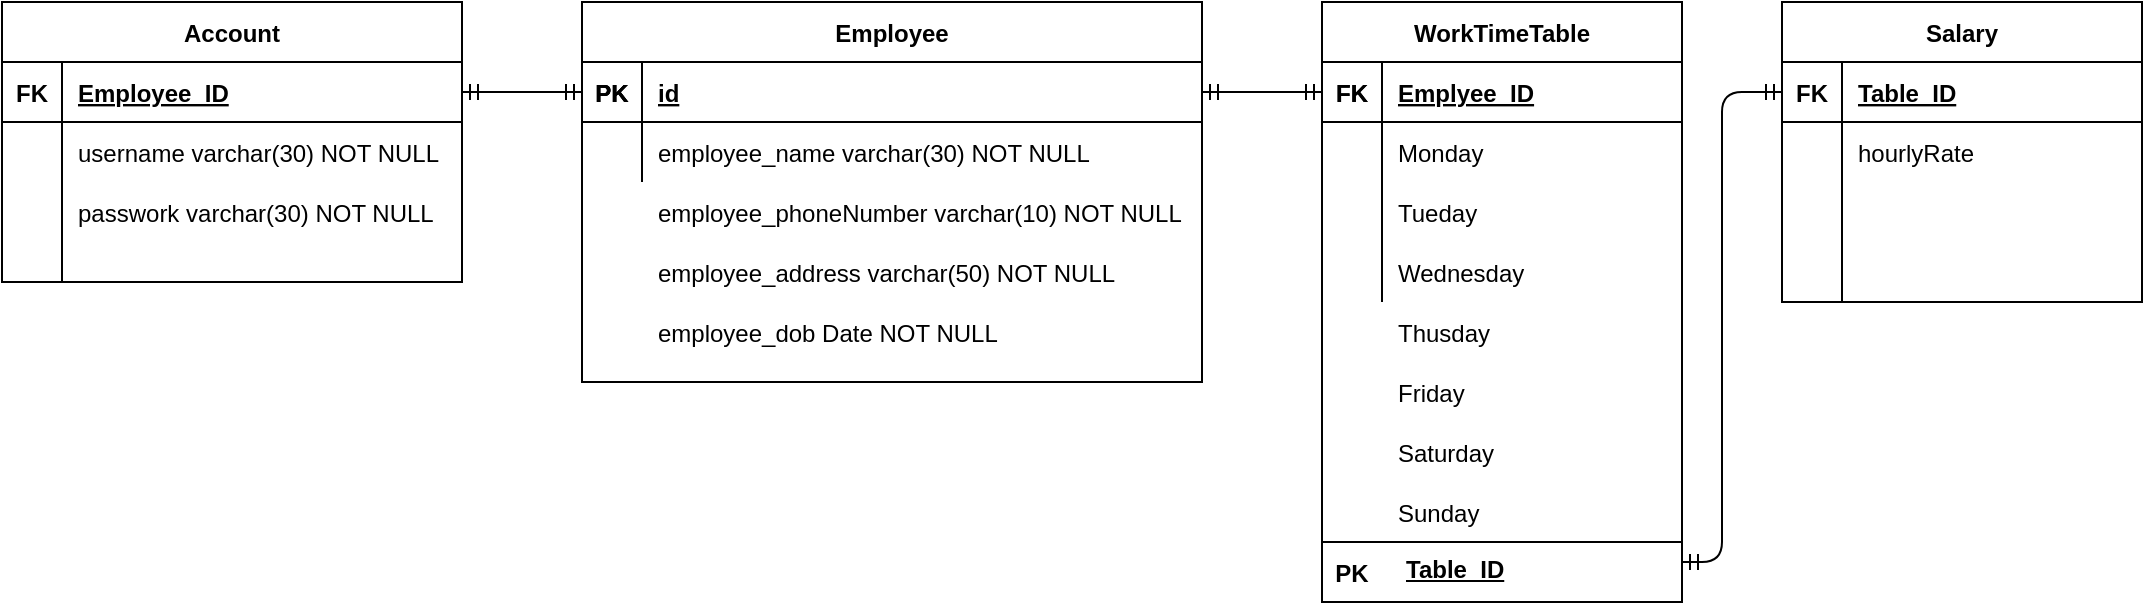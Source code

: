 <mxfile version="13.8.7" type="github">
  <diagram id="R2lEEEUBdFMjLlhIrx00" name="Page-1">
    <mxGraphModel dx="2071" dy="644" grid="1" gridSize="10" guides="1" tooltips="1" connect="1" arrows="1" fold="1" page="1" pageScale="1" pageWidth="850" pageHeight="1100" math="0" shadow="0" extFonts="Permanent Marker^https://fonts.googleapis.com/css?family=Permanent+Marker">
      <root>
        <mxCell id="0" />
        <mxCell id="1" parent="0" />
        <mxCell id="C-vyLk0tnHw3VtMMgP7b-23" value="Employee" style="shape=table;startSize=30;container=1;collapsible=1;childLayout=tableLayout;fixedRows=1;rowLines=0;fontStyle=1;align=center;resizeLast=1;" parent="1" vertex="1">
          <mxGeometry x="-20" y="120" width="310" height="190" as="geometry" />
        </mxCell>
        <mxCell id="C-vyLk0tnHw3VtMMgP7b-24" value="" style="shape=partialRectangle;collapsible=0;dropTarget=0;pointerEvents=0;fillColor=none;points=[[0,0.5],[1,0.5]];portConstraint=eastwest;top=0;left=0;right=0;bottom=1;" parent="C-vyLk0tnHw3VtMMgP7b-23" vertex="1">
          <mxGeometry y="30" width="310" height="30" as="geometry" />
        </mxCell>
        <mxCell id="C-vyLk0tnHw3VtMMgP7b-25" value="PK" style="shape=partialRectangle;overflow=hidden;connectable=0;fillColor=none;top=0;left=0;bottom=0;right=0;fontStyle=1;" parent="C-vyLk0tnHw3VtMMgP7b-24" vertex="1">
          <mxGeometry width="30" height="30" as="geometry" />
        </mxCell>
        <mxCell id="C-vyLk0tnHw3VtMMgP7b-26" value="id" style="shape=partialRectangle;overflow=hidden;connectable=0;fillColor=none;top=0;left=0;bottom=0;right=0;align=left;spacingLeft=6;fontStyle=5;" parent="C-vyLk0tnHw3VtMMgP7b-24" vertex="1">
          <mxGeometry x="30" width="280" height="30" as="geometry" />
        </mxCell>
        <mxCell id="C-vyLk0tnHw3VtMMgP7b-27" value="" style="shape=partialRectangle;collapsible=0;dropTarget=0;pointerEvents=0;fillColor=none;points=[[0,0.5],[1,0.5]];portConstraint=eastwest;top=0;left=0;right=0;bottom=0;" parent="C-vyLk0tnHw3VtMMgP7b-23" vertex="1">
          <mxGeometry y="60" width="310" height="30" as="geometry" />
        </mxCell>
        <mxCell id="C-vyLk0tnHw3VtMMgP7b-28" value="" style="shape=partialRectangle;overflow=hidden;connectable=0;fillColor=none;top=0;left=0;bottom=0;right=0;" parent="C-vyLk0tnHw3VtMMgP7b-27" vertex="1">
          <mxGeometry width="30" height="30" as="geometry" />
        </mxCell>
        <mxCell id="C-vyLk0tnHw3VtMMgP7b-29" value="employee_name varchar(30) NOT NULL" style="shape=partialRectangle;overflow=hidden;connectable=0;fillColor=none;top=0;left=0;bottom=0;right=0;align=left;spacingLeft=6;" parent="C-vyLk0tnHw3VtMMgP7b-27" vertex="1">
          <mxGeometry x="30" width="280" height="30" as="geometry" />
        </mxCell>
        <mxCell id="t9ZuwWE9Nf1TYpsRSGS5-1" value="employee_phoneNumber varchar(10) NOT NULL" style="shape=partialRectangle;overflow=hidden;connectable=0;fillColor=none;top=0;left=0;bottom=0;right=0;align=left;spacingLeft=6;" vertex="1" parent="1">
          <mxGeometry x="10" y="210" width="280" height="30" as="geometry" />
        </mxCell>
        <mxCell id="t9ZuwWE9Nf1TYpsRSGS5-2" value="employee_address varchar(50) NOT NULL" style="shape=partialRectangle;overflow=hidden;connectable=0;fillColor=none;top=0;left=0;bottom=0;right=0;align=left;spacingLeft=6;" vertex="1" parent="1">
          <mxGeometry x="10" y="240" width="300" height="30" as="geometry" />
        </mxCell>
        <mxCell id="t9ZuwWE9Nf1TYpsRSGS5-3" value="employee_dob Date NOT NULL" style="shape=partialRectangle;overflow=hidden;connectable=0;fillColor=none;top=0;left=0;bottom=0;right=0;align=left;spacingLeft=6;" vertex="1" parent="1">
          <mxGeometry x="10" y="270" width="300" height="30" as="geometry" />
        </mxCell>
        <mxCell id="t9ZuwWE9Nf1TYpsRSGS5-4" value="Account" style="shape=table;startSize=30;container=1;collapsible=1;childLayout=tableLayout;fixedRows=1;rowLines=0;fontStyle=1;align=center;resizeLast=1;" vertex="1" parent="1">
          <mxGeometry x="-310" y="120" width="230" height="140" as="geometry" />
        </mxCell>
        <mxCell id="t9ZuwWE9Nf1TYpsRSGS5-5" value="" style="shape=partialRectangle;collapsible=0;dropTarget=0;pointerEvents=0;fillColor=none;top=0;left=0;bottom=1;right=0;points=[[0,0.5],[1,0.5]];portConstraint=eastwest;" vertex="1" parent="t9ZuwWE9Nf1TYpsRSGS5-4">
          <mxGeometry y="30" width="230" height="30" as="geometry" />
        </mxCell>
        <mxCell id="t9ZuwWE9Nf1TYpsRSGS5-6" value="FK" style="shape=partialRectangle;connectable=0;fillColor=none;top=0;left=0;bottom=0;right=0;fontStyle=1;overflow=hidden;" vertex="1" parent="t9ZuwWE9Nf1TYpsRSGS5-5">
          <mxGeometry width="30" height="30" as="geometry" />
        </mxCell>
        <mxCell id="t9ZuwWE9Nf1TYpsRSGS5-7" value="Employee_ID" style="shape=partialRectangle;connectable=0;fillColor=none;top=0;left=0;bottom=0;right=0;align=left;spacingLeft=6;fontStyle=5;overflow=hidden;" vertex="1" parent="t9ZuwWE9Nf1TYpsRSGS5-5">
          <mxGeometry x="30" width="200" height="30" as="geometry" />
        </mxCell>
        <mxCell id="t9ZuwWE9Nf1TYpsRSGS5-8" value="" style="shape=partialRectangle;collapsible=0;dropTarget=0;pointerEvents=0;fillColor=none;top=0;left=0;bottom=0;right=0;points=[[0,0.5],[1,0.5]];portConstraint=eastwest;" vertex="1" parent="t9ZuwWE9Nf1TYpsRSGS5-4">
          <mxGeometry y="60" width="230" height="30" as="geometry" />
        </mxCell>
        <mxCell id="t9ZuwWE9Nf1TYpsRSGS5-9" value="" style="shape=partialRectangle;connectable=0;fillColor=none;top=0;left=0;bottom=0;right=0;editable=1;overflow=hidden;" vertex="1" parent="t9ZuwWE9Nf1TYpsRSGS5-8">
          <mxGeometry width="30" height="30" as="geometry" />
        </mxCell>
        <mxCell id="t9ZuwWE9Nf1TYpsRSGS5-10" value="username varchar(30) NOT NULL" style="shape=partialRectangle;connectable=0;fillColor=none;top=0;left=0;bottom=0;right=0;align=left;spacingLeft=6;overflow=hidden;" vertex="1" parent="t9ZuwWE9Nf1TYpsRSGS5-8">
          <mxGeometry x="30" width="200" height="30" as="geometry" />
        </mxCell>
        <mxCell id="t9ZuwWE9Nf1TYpsRSGS5-11" value="" style="shape=partialRectangle;collapsible=0;dropTarget=0;pointerEvents=0;fillColor=none;top=0;left=0;bottom=0;right=0;points=[[0,0.5],[1,0.5]];portConstraint=eastwest;" vertex="1" parent="t9ZuwWE9Nf1TYpsRSGS5-4">
          <mxGeometry y="90" width="230" height="30" as="geometry" />
        </mxCell>
        <mxCell id="t9ZuwWE9Nf1TYpsRSGS5-12" value="" style="shape=partialRectangle;connectable=0;fillColor=none;top=0;left=0;bottom=0;right=0;editable=1;overflow=hidden;" vertex="1" parent="t9ZuwWE9Nf1TYpsRSGS5-11">
          <mxGeometry width="30" height="30" as="geometry" />
        </mxCell>
        <mxCell id="t9ZuwWE9Nf1TYpsRSGS5-13" value="passwork varchar(30) NOT NULL" style="shape=partialRectangle;connectable=0;fillColor=none;top=0;left=0;bottom=0;right=0;align=left;spacingLeft=6;overflow=hidden;" vertex="1" parent="t9ZuwWE9Nf1TYpsRSGS5-11">
          <mxGeometry x="30" width="200" height="30" as="geometry" />
        </mxCell>
        <mxCell id="t9ZuwWE9Nf1TYpsRSGS5-14" value="" style="shape=partialRectangle;collapsible=0;dropTarget=0;pointerEvents=0;fillColor=none;top=0;left=0;bottom=0;right=0;points=[[0,0.5],[1,0.5]];portConstraint=eastwest;" vertex="1" parent="t9ZuwWE9Nf1TYpsRSGS5-4">
          <mxGeometry y="120" width="230" height="20" as="geometry" />
        </mxCell>
        <mxCell id="t9ZuwWE9Nf1TYpsRSGS5-15" value="" style="shape=partialRectangle;connectable=0;fillColor=none;top=0;left=0;bottom=0;right=0;editable=1;overflow=hidden;" vertex="1" parent="t9ZuwWE9Nf1TYpsRSGS5-14">
          <mxGeometry width="30" height="20" as="geometry" />
        </mxCell>
        <mxCell id="t9ZuwWE9Nf1TYpsRSGS5-16" value="" style="shape=partialRectangle;connectable=0;fillColor=none;top=0;left=0;bottom=0;right=0;align=left;spacingLeft=6;overflow=hidden;" vertex="1" parent="t9ZuwWE9Nf1TYpsRSGS5-14">
          <mxGeometry x="30" width="200" height="20" as="geometry" />
        </mxCell>
        <mxCell id="t9ZuwWE9Nf1TYpsRSGS5-17" value="" style="edgeStyle=entityRelationEdgeStyle;fontSize=12;html=1;endArrow=ERmandOne;startArrow=ERmandOne;exitX=1;exitY=0.5;exitDx=0;exitDy=0;entryX=0;entryY=0.5;entryDx=0;entryDy=0;" edge="1" parent="1" source="t9ZuwWE9Nf1TYpsRSGS5-5" target="C-vyLk0tnHw3VtMMgP7b-24">
          <mxGeometry width="100" height="100" relative="1" as="geometry">
            <mxPoint x="-40" y="330" as="sourcePoint" />
            <mxPoint x="60" y="230" as="targetPoint" />
          </mxGeometry>
        </mxCell>
        <mxCell id="t9ZuwWE9Nf1TYpsRSGS5-21" value="WorkTimeTable" style="shape=table;startSize=30;container=1;collapsible=1;childLayout=tableLayout;fixedRows=1;rowLines=0;fontStyle=1;align=center;resizeLast=1;" vertex="1" parent="1">
          <mxGeometry x="350" y="120" width="180" height="300" as="geometry" />
        </mxCell>
        <mxCell id="t9ZuwWE9Nf1TYpsRSGS5-22" value="" style="shape=partialRectangle;collapsible=0;dropTarget=0;pointerEvents=0;fillColor=none;top=0;left=0;bottom=1;right=0;points=[[0,0.5],[1,0.5]];portConstraint=eastwest;" vertex="1" parent="t9ZuwWE9Nf1TYpsRSGS5-21">
          <mxGeometry y="30" width="180" height="30" as="geometry" />
        </mxCell>
        <mxCell id="t9ZuwWE9Nf1TYpsRSGS5-23" value="FK" style="shape=partialRectangle;connectable=0;fillColor=none;top=0;left=0;bottom=0;right=0;fontStyle=1;overflow=hidden;" vertex="1" parent="t9ZuwWE9Nf1TYpsRSGS5-22">
          <mxGeometry width="30" height="30" as="geometry" />
        </mxCell>
        <mxCell id="t9ZuwWE9Nf1TYpsRSGS5-24" value="Emplyee_ID" style="shape=partialRectangle;connectable=0;fillColor=none;top=0;left=0;bottom=0;right=0;align=left;spacingLeft=6;fontStyle=5;overflow=hidden;" vertex="1" parent="t9ZuwWE9Nf1TYpsRSGS5-22">
          <mxGeometry x="30" width="150" height="30" as="geometry" />
        </mxCell>
        <mxCell id="t9ZuwWE9Nf1TYpsRSGS5-25" value="" style="shape=partialRectangle;collapsible=0;dropTarget=0;pointerEvents=0;fillColor=none;top=0;left=0;bottom=0;right=0;points=[[0,0.5],[1,0.5]];portConstraint=eastwest;" vertex="1" parent="t9ZuwWE9Nf1TYpsRSGS5-21">
          <mxGeometry y="60" width="180" height="30" as="geometry" />
        </mxCell>
        <mxCell id="t9ZuwWE9Nf1TYpsRSGS5-26" value="" style="shape=partialRectangle;connectable=0;fillColor=none;top=0;left=0;bottom=0;right=0;editable=1;overflow=hidden;" vertex="1" parent="t9ZuwWE9Nf1TYpsRSGS5-25">
          <mxGeometry width="30" height="30" as="geometry" />
        </mxCell>
        <mxCell id="t9ZuwWE9Nf1TYpsRSGS5-27" value="Monday" style="shape=partialRectangle;connectable=0;fillColor=none;top=0;left=0;bottom=0;right=0;align=left;spacingLeft=6;overflow=hidden;" vertex="1" parent="t9ZuwWE9Nf1TYpsRSGS5-25">
          <mxGeometry x="30" width="150" height="30" as="geometry" />
        </mxCell>
        <mxCell id="t9ZuwWE9Nf1TYpsRSGS5-28" value="" style="shape=partialRectangle;collapsible=0;dropTarget=0;pointerEvents=0;fillColor=none;top=0;left=0;bottom=0;right=0;points=[[0,0.5],[1,0.5]];portConstraint=eastwest;" vertex="1" parent="t9ZuwWE9Nf1TYpsRSGS5-21">
          <mxGeometry y="90" width="180" height="30" as="geometry" />
        </mxCell>
        <mxCell id="t9ZuwWE9Nf1TYpsRSGS5-29" value="" style="shape=partialRectangle;connectable=0;fillColor=none;top=0;left=0;bottom=0;right=0;editable=1;overflow=hidden;" vertex="1" parent="t9ZuwWE9Nf1TYpsRSGS5-28">
          <mxGeometry width="30" height="30" as="geometry" />
        </mxCell>
        <mxCell id="t9ZuwWE9Nf1TYpsRSGS5-30" value="Tueday" style="shape=partialRectangle;connectable=0;fillColor=none;top=0;left=0;bottom=0;right=0;align=left;spacingLeft=6;overflow=hidden;" vertex="1" parent="t9ZuwWE9Nf1TYpsRSGS5-28">
          <mxGeometry x="30" width="150" height="30" as="geometry" />
        </mxCell>
        <mxCell id="t9ZuwWE9Nf1TYpsRSGS5-31" value="" style="shape=partialRectangle;collapsible=0;dropTarget=0;pointerEvents=0;fillColor=none;top=0;left=0;bottom=0;right=0;points=[[0,0.5],[1,0.5]];portConstraint=eastwest;" vertex="1" parent="t9ZuwWE9Nf1TYpsRSGS5-21">
          <mxGeometry y="120" width="180" height="30" as="geometry" />
        </mxCell>
        <mxCell id="t9ZuwWE9Nf1TYpsRSGS5-32" value="" style="shape=partialRectangle;connectable=0;fillColor=none;top=0;left=0;bottom=0;right=0;editable=1;overflow=hidden;" vertex="1" parent="t9ZuwWE9Nf1TYpsRSGS5-31">
          <mxGeometry width="30" height="30" as="geometry" />
        </mxCell>
        <mxCell id="t9ZuwWE9Nf1TYpsRSGS5-33" value="Wednesday" style="shape=partialRectangle;connectable=0;fillColor=none;top=0;left=0;bottom=0;right=0;align=left;spacingLeft=6;overflow=hidden;" vertex="1" parent="t9ZuwWE9Nf1TYpsRSGS5-31">
          <mxGeometry x="30" width="150" height="30" as="geometry" />
        </mxCell>
        <mxCell id="t9ZuwWE9Nf1TYpsRSGS5-34" value="Thusday" style="shape=partialRectangle;connectable=0;fillColor=none;top=0;left=0;bottom=0;right=0;align=left;spacingLeft=6;overflow=hidden;" vertex="1" parent="1">
          <mxGeometry x="380" y="270" width="150" height="30" as="geometry" />
        </mxCell>
        <mxCell id="t9ZuwWE9Nf1TYpsRSGS5-35" value="Friday" style="shape=partialRectangle;connectable=0;fillColor=none;top=0;left=0;bottom=0;right=0;align=left;spacingLeft=6;overflow=hidden;" vertex="1" parent="1">
          <mxGeometry x="380" y="300" width="150" height="30" as="geometry" />
        </mxCell>
        <mxCell id="t9ZuwWE9Nf1TYpsRSGS5-36" value="Saturday" style="shape=partialRectangle;connectable=0;fillColor=none;top=0;left=0;bottom=0;right=0;align=left;spacingLeft=6;overflow=hidden;" vertex="1" parent="1">
          <mxGeometry x="380" y="330" width="150" height="30" as="geometry" />
        </mxCell>
        <mxCell id="t9ZuwWE9Nf1TYpsRSGS5-37" value="Sunday" style="shape=partialRectangle;connectable=0;fillColor=none;top=0;left=0;bottom=0;right=0;align=left;spacingLeft=6;overflow=hidden;" vertex="1" parent="1">
          <mxGeometry x="380" y="360" width="150" height="30" as="geometry" />
        </mxCell>
        <mxCell id="t9ZuwWE9Nf1TYpsRSGS5-38" value="" style="fontSize=12;html=1;endArrow=ERmandOne;startArrow=ERmandOne;entryX=0;entryY=0.5;entryDx=0;entryDy=0;exitX=1;exitY=0.5;exitDx=0;exitDy=0;" edge="1" parent="1" source="C-vyLk0tnHw3VtMMgP7b-24" target="t9ZuwWE9Nf1TYpsRSGS5-22">
          <mxGeometry width="100" height="100" relative="1" as="geometry">
            <mxPoint x="300" y="165" as="sourcePoint" />
            <mxPoint x="260" y="220" as="targetPoint" />
          </mxGeometry>
        </mxCell>
        <mxCell id="t9ZuwWE9Nf1TYpsRSGS5-40" value="FK" style="shape=partialRectangle;connectable=0;fillColor=none;top=0;left=0;bottom=0;right=0;fontStyle=1;overflow=hidden;" vertex="1" parent="1">
          <mxGeometry x="350" y="150" width="30" height="30" as="geometry" />
        </mxCell>
        <mxCell id="t9ZuwWE9Nf1TYpsRSGS5-43" value="PK" style="shape=partialRectangle;overflow=hidden;connectable=0;fillColor=none;top=0;left=0;bottom=0;right=0;fontStyle=1;" vertex="1" parent="1">
          <mxGeometry x="-20" y="150" width="30" height="30" as="geometry" />
        </mxCell>
        <mxCell id="t9ZuwWE9Nf1TYpsRSGS5-57" value="&lt;b&gt;&lt;u&gt;Table_ID&lt;/u&gt;&lt;/b&gt;" style="text;whiteSpace=wrap;html=1;" vertex="1" parent="1">
          <mxGeometry x="390" y="390" width="90" height="30" as="geometry" />
        </mxCell>
        <mxCell id="t9ZuwWE9Nf1TYpsRSGS5-58" value="PK" style="shape=partialRectangle;overflow=hidden;connectable=0;fillColor=none;top=0;left=0;bottom=0;right=0;fontStyle=1;" vertex="1" parent="1">
          <mxGeometry x="-20" y="150" width="30" height="30" as="geometry" />
        </mxCell>
        <mxCell id="t9ZuwWE9Nf1TYpsRSGS5-59" value="PK" style="shape=partialRectangle;overflow=hidden;connectable=0;fillColor=none;top=0;left=0;bottom=0;right=0;fontStyle=1;" vertex="1" parent="1">
          <mxGeometry x="350" y="390" width="30" height="30" as="geometry" />
        </mxCell>
        <mxCell id="t9ZuwWE9Nf1TYpsRSGS5-60" value="" style="endArrow=none;html=1;rounded=0;" edge="1" parent="1">
          <mxGeometry relative="1" as="geometry">
            <mxPoint x="350" y="390" as="sourcePoint" />
            <mxPoint x="530" y="390" as="targetPoint" />
          </mxGeometry>
        </mxCell>
        <mxCell id="t9ZuwWE9Nf1TYpsRSGS5-61" value="Salary" style="shape=table;startSize=30;container=1;collapsible=1;childLayout=tableLayout;fixedRows=1;rowLines=0;fontStyle=1;align=center;resizeLast=1;" vertex="1" parent="1">
          <mxGeometry x="580" y="120" width="180" height="150" as="geometry" />
        </mxCell>
        <mxCell id="t9ZuwWE9Nf1TYpsRSGS5-62" value="" style="shape=partialRectangle;collapsible=0;dropTarget=0;pointerEvents=0;fillColor=none;top=0;left=0;bottom=1;right=0;points=[[0,0.5],[1,0.5]];portConstraint=eastwest;" vertex="1" parent="t9ZuwWE9Nf1TYpsRSGS5-61">
          <mxGeometry y="30" width="180" height="30" as="geometry" />
        </mxCell>
        <mxCell id="t9ZuwWE9Nf1TYpsRSGS5-63" value="FK" style="shape=partialRectangle;connectable=0;fillColor=none;top=0;left=0;bottom=0;right=0;fontStyle=1;overflow=hidden;" vertex="1" parent="t9ZuwWE9Nf1TYpsRSGS5-62">
          <mxGeometry width="30" height="30" as="geometry" />
        </mxCell>
        <mxCell id="t9ZuwWE9Nf1TYpsRSGS5-64" value="Table_ID" style="shape=partialRectangle;connectable=0;fillColor=none;top=0;left=0;bottom=0;right=0;align=left;spacingLeft=6;fontStyle=5;overflow=hidden;" vertex="1" parent="t9ZuwWE9Nf1TYpsRSGS5-62">
          <mxGeometry x="30" width="150" height="30" as="geometry" />
        </mxCell>
        <mxCell id="t9ZuwWE9Nf1TYpsRSGS5-65" value="" style="shape=partialRectangle;collapsible=0;dropTarget=0;pointerEvents=0;fillColor=none;top=0;left=0;bottom=0;right=0;points=[[0,0.5],[1,0.5]];portConstraint=eastwest;" vertex="1" parent="t9ZuwWE9Nf1TYpsRSGS5-61">
          <mxGeometry y="60" width="180" height="30" as="geometry" />
        </mxCell>
        <mxCell id="t9ZuwWE9Nf1TYpsRSGS5-66" value="" style="shape=partialRectangle;connectable=0;fillColor=none;top=0;left=0;bottom=0;right=0;editable=1;overflow=hidden;" vertex="1" parent="t9ZuwWE9Nf1TYpsRSGS5-65">
          <mxGeometry width="30" height="30" as="geometry" />
        </mxCell>
        <mxCell id="t9ZuwWE9Nf1TYpsRSGS5-67" value="hourlyRate" style="shape=partialRectangle;connectable=0;fillColor=none;top=0;left=0;bottom=0;right=0;align=left;spacingLeft=6;overflow=hidden;" vertex="1" parent="t9ZuwWE9Nf1TYpsRSGS5-65">
          <mxGeometry x="30" width="150" height="30" as="geometry" />
        </mxCell>
        <mxCell id="t9ZuwWE9Nf1TYpsRSGS5-68" value="" style="shape=partialRectangle;collapsible=0;dropTarget=0;pointerEvents=0;fillColor=none;top=0;left=0;bottom=0;right=0;points=[[0,0.5],[1,0.5]];portConstraint=eastwest;" vertex="1" parent="t9ZuwWE9Nf1TYpsRSGS5-61">
          <mxGeometry y="90" width="180" height="30" as="geometry" />
        </mxCell>
        <mxCell id="t9ZuwWE9Nf1TYpsRSGS5-69" value="" style="shape=partialRectangle;connectable=0;fillColor=none;top=0;left=0;bottom=0;right=0;editable=1;overflow=hidden;" vertex="1" parent="t9ZuwWE9Nf1TYpsRSGS5-68">
          <mxGeometry width="30" height="30" as="geometry" />
        </mxCell>
        <mxCell id="t9ZuwWE9Nf1TYpsRSGS5-70" value="" style="shape=partialRectangle;connectable=0;fillColor=none;top=0;left=0;bottom=0;right=0;align=left;spacingLeft=6;overflow=hidden;" vertex="1" parent="t9ZuwWE9Nf1TYpsRSGS5-68">
          <mxGeometry x="30" width="150" height="30" as="geometry" />
        </mxCell>
        <mxCell id="t9ZuwWE9Nf1TYpsRSGS5-71" value="" style="shape=partialRectangle;collapsible=0;dropTarget=0;pointerEvents=0;fillColor=none;top=0;left=0;bottom=0;right=0;points=[[0,0.5],[1,0.5]];portConstraint=eastwest;" vertex="1" parent="t9ZuwWE9Nf1TYpsRSGS5-61">
          <mxGeometry y="120" width="180" height="30" as="geometry" />
        </mxCell>
        <mxCell id="t9ZuwWE9Nf1TYpsRSGS5-72" value="" style="shape=partialRectangle;connectable=0;fillColor=none;top=0;left=0;bottom=0;right=0;editable=1;overflow=hidden;" vertex="1" parent="t9ZuwWE9Nf1TYpsRSGS5-71">
          <mxGeometry width="30" height="30" as="geometry" />
        </mxCell>
        <mxCell id="t9ZuwWE9Nf1TYpsRSGS5-73" value="" style="shape=partialRectangle;connectable=0;fillColor=none;top=0;left=0;bottom=0;right=0;align=left;spacingLeft=6;overflow=hidden;" vertex="1" parent="t9ZuwWE9Nf1TYpsRSGS5-71">
          <mxGeometry x="30" width="150" height="30" as="geometry" />
        </mxCell>
        <mxCell id="t9ZuwWE9Nf1TYpsRSGS5-74" value="" style="fontSize=12;html=1;endArrow=ERmandOne;startArrow=ERmandOne;entryX=0;entryY=0.5;entryDx=0;entryDy=0;edgeStyle=orthogonalEdgeStyle;" edge="1" parent="1" target="t9ZuwWE9Nf1TYpsRSGS5-62">
          <mxGeometry width="100" height="100" relative="1" as="geometry">
            <mxPoint x="530" y="400" as="sourcePoint" />
            <mxPoint x="750" y="170" as="targetPoint" />
            <Array as="points">
              <mxPoint x="550" y="400" />
              <mxPoint x="550" y="165" />
            </Array>
          </mxGeometry>
        </mxCell>
      </root>
    </mxGraphModel>
  </diagram>
</mxfile>
